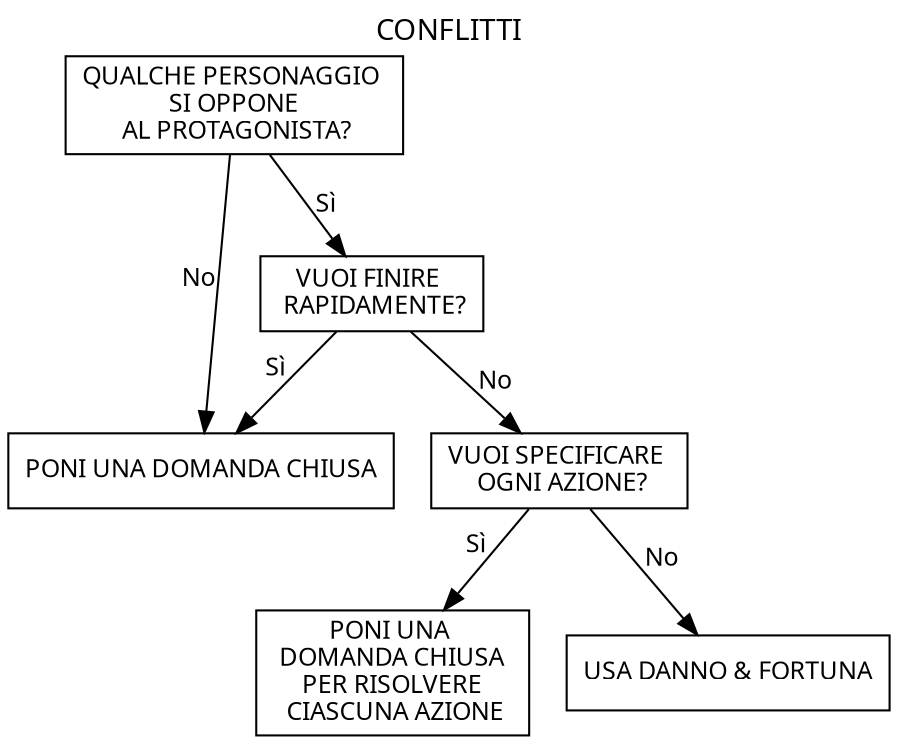 digraph conflitti { 
    label = "CONFLITTI";
    labelloc="t";
    fontname="Permanent Marker";
    node [shape="rect", fontname="Permanent Marker", fontsize=12];
    edge [fontname="Permanent Marker", fontsize=12];

    nd1 [label = "QUALCHE PERSONAGGIO \n SI OPPONE \n AL PROTAGONISTA?"];
    nd2 [label = "PONI UNA DOMANDA CHIUSA"];
    nd3 [label = "VUOI FINIRE \n RAPIDAMENTE?"];
    nd4 [label = "VUOI SPECIFICARE \n OGNI AZIONE?"];
    nd5 [label = "PONI UNA \n DOMANDA CHIUSA \n PER RISOLVERE \n CIASCUNA AZIONE"];
    nd6 [label = "USA DANNO & FORTUNA"];

    nd1 -> nd2 [xlabel = "No"];
    nd1 -> nd3 [label = "Sì"];
    nd3 -> nd2 [xlabel = "Sì"];
    nd3 -> nd4 [label = "No"];
    nd4 -> nd5 [xlabel = "Sì"];
    nd4 -> nd6 [label = "No"];
}